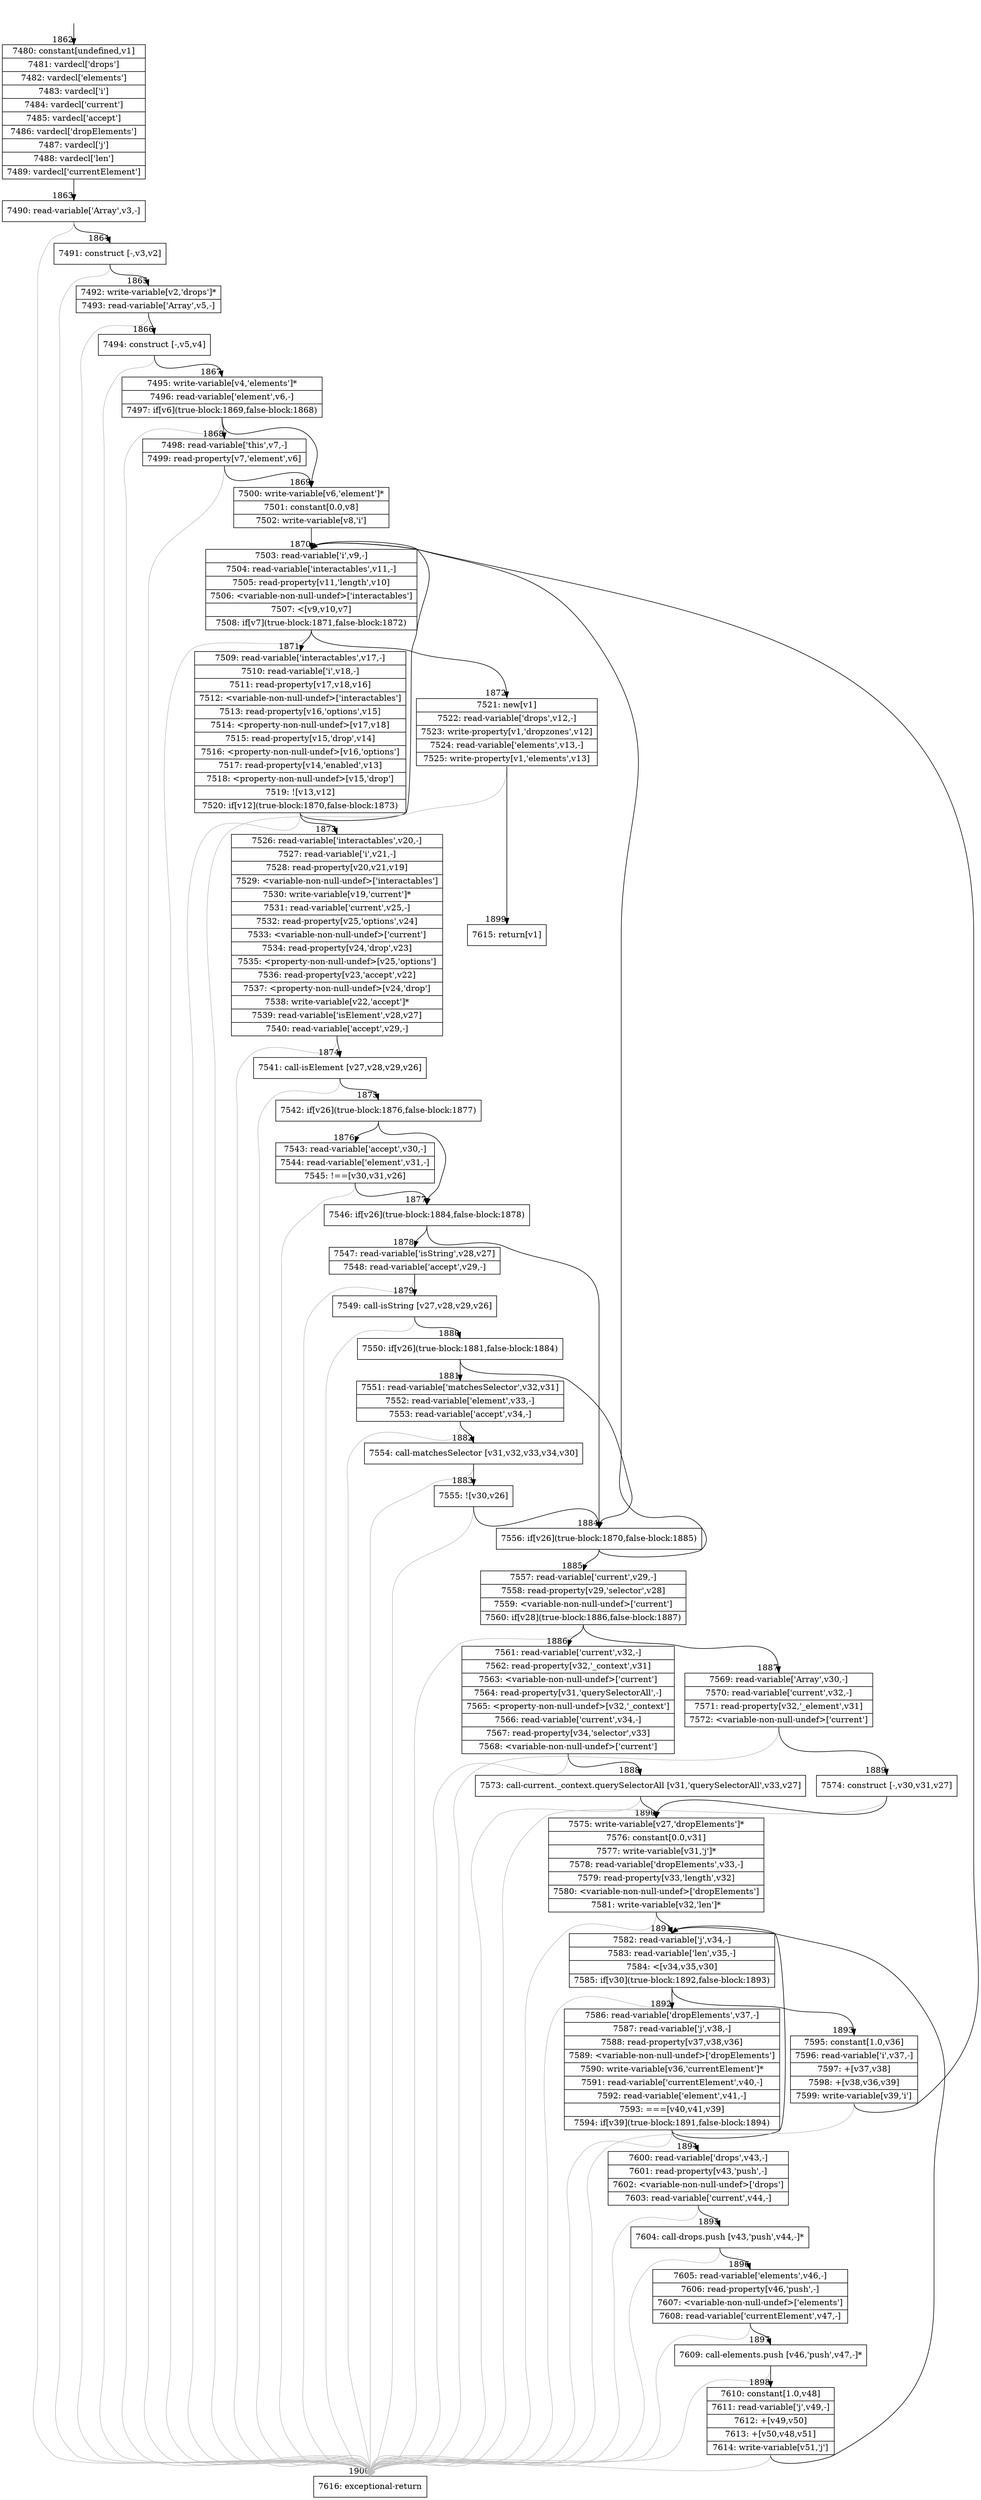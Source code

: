 digraph {
rankdir="TD"
BB_entry89[shape=none,label=""];
BB_entry89 -> BB1862 [tailport=s, headport=n, headlabel="    1862"]
BB1862 [shape=record label="{7480: constant[undefined,v1]|7481: vardecl['drops']|7482: vardecl['elements']|7483: vardecl['i']|7484: vardecl['current']|7485: vardecl['accept']|7486: vardecl['dropElements']|7487: vardecl['j']|7488: vardecl['len']|7489: vardecl['currentElement']}" ] 
BB1862 -> BB1863 [tailport=s, headport=n, headlabel="      1863"]
BB1863 [shape=record label="{7490: read-variable['Array',v3,-]}" ] 
BB1863 -> BB1864 [tailport=s, headport=n, headlabel="      1864"]
BB1863 -> BB1900 [tailport=s, headport=n, color=gray, headlabel="      1900"]
BB1864 [shape=record label="{7491: construct [-,v3,v2]}" ] 
BB1864 -> BB1865 [tailport=s, headport=n, headlabel="      1865"]
BB1864 -> BB1900 [tailport=s, headport=n, color=gray]
BB1865 [shape=record label="{7492: write-variable[v2,'drops']*|7493: read-variable['Array',v5,-]}" ] 
BB1865 -> BB1866 [tailport=s, headport=n, headlabel="      1866"]
BB1865 -> BB1900 [tailport=s, headport=n, color=gray]
BB1866 [shape=record label="{7494: construct [-,v5,v4]}" ] 
BB1866 -> BB1867 [tailport=s, headport=n, headlabel="      1867"]
BB1866 -> BB1900 [tailport=s, headport=n, color=gray]
BB1867 [shape=record label="{7495: write-variable[v4,'elements']*|7496: read-variable['element',v6,-]|7497: if[v6](true-block:1869,false-block:1868)}" ] 
BB1867 -> BB1869 [tailport=s, headport=n, headlabel="      1869"]
BB1867 -> BB1868 [tailport=s, headport=n, headlabel="      1868"]
BB1867 -> BB1900 [tailport=s, headport=n, color=gray]
BB1868 [shape=record label="{7498: read-variable['this',v7,-]|7499: read-property[v7,'element',v6]}" ] 
BB1868 -> BB1869 [tailport=s, headport=n]
BB1868 -> BB1900 [tailport=s, headport=n, color=gray]
BB1869 [shape=record label="{7500: write-variable[v6,'element']*|7501: constant[0.0,v8]|7502: write-variable[v8,'i']}" ] 
BB1869 -> BB1870 [tailport=s, headport=n, headlabel="      1870"]
BB1870 [shape=record label="{7503: read-variable['i',v9,-]|7504: read-variable['interactables',v11,-]|7505: read-property[v11,'length',v10]|7506: \<variable-non-null-undef\>['interactables']|7507: \<[v9,v10,v7]|7508: if[v7](true-block:1871,false-block:1872)}" ] 
BB1870 -> BB1871 [tailport=s, headport=n, headlabel="      1871"]
BB1870 -> BB1872 [tailport=s, headport=n, headlabel="      1872"]
BB1870 -> BB1900 [tailport=s, headport=n, color=gray]
BB1871 [shape=record label="{7509: read-variable['interactables',v17,-]|7510: read-variable['i',v18,-]|7511: read-property[v17,v18,v16]|7512: \<variable-non-null-undef\>['interactables']|7513: read-property[v16,'options',v15]|7514: \<property-non-null-undef\>[v17,v18]|7515: read-property[v15,'drop',v14]|7516: \<property-non-null-undef\>[v16,'options']|7517: read-property[v14,'enabled',v13]|7518: \<property-non-null-undef\>[v15,'drop']|7519: ![v13,v12]|7520: if[v12](true-block:1870,false-block:1873)}" ] 
BB1871 -> BB1870 [tailport=s, headport=n]
BB1871 -> BB1873 [tailport=s, headport=n, headlabel="      1873"]
BB1871 -> BB1900 [tailport=s, headport=n, color=gray]
BB1872 [shape=record label="{7521: new[v1]|7522: read-variable['drops',v12,-]|7523: write-property[v1,'dropzones',v12]|7524: read-variable['elements',v13,-]|7525: write-property[v1,'elements',v13]}" ] 
BB1872 -> BB1899 [tailport=s, headport=n, headlabel="      1899"]
BB1872 -> BB1900 [tailport=s, headport=n, color=gray]
BB1873 [shape=record label="{7526: read-variable['interactables',v20,-]|7527: read-variable['i',v21,-]|7528: read-property[v20,v21,v19]|7529: \<variable-non-null-undef\>['interactables']|7530: write-variable[v19,'current']*|7531: read-variable['current',v25,-]|7532: read-property[v25,'options',v24]|7533: \<variable-non-null-undef\>['current']|7534: read-property[v24,'drop',v23]|7535: \<property-non-null-undef\>[v25,'options']|7536: read-property[v23,'accept',v22]|7537: \<property-non-null-undef\>[v24,'drop']|7538: write-variable[v22,'accept']*|7539: read-variable['isElement',v28,v27]|7540: read-variable['accept',v29,-]}" ] 
BB1873 -> BB1874 [tailport=s, headport=n, headlabel="      1874"]
BB1873 -> BB1900 [tailport=s, headport=n, color=gray]
BB1874 [shape=record label="{7541: call-isElement [v27,v28,v29,v26]}" ] 
BB1874 -> BB1875 [tailport=s, headport=n, headlabel="      1875"]
BB1874 -> BB1900 [tailport=s, headport=n, color=gray]
BB1875 [shape=record label="{7542: if[v26](true-block:1876,false-block:1877)}" ] 
BB1875 -> BB1877 [tailport=s, headport=n, headlabel="      1877"]
BB1875 -> BB1876 [tailport=s, headport=n, headlabel="      1876"]
BB1876 [shape=record label="{7543: read-variable['accept',v30,-]|7544: read-variable['element',v31,-]|7545: !==[v30,v31,v26]}" ] 
BB1876 -> BB1877 [tailport=s, headport=n]
BB1876 -> BB1900 [tailport=s, headport=n, color=gray]
BB1877 [shape=record label="{7546: if[v26](true-block:1884,false-block:1878)}" ] 
BB1877 -> BB1884 [tailport=s, headport=n, headlabel="      1884"]
BB1877 -> BB1878 [tailport=s, headport=n, headlabel="      1878"]
BB1878 [shape=record label="{7547: read-variable['isString',v28,v27]|7548: read-variable['accept',v29,-]}" ] 
BB1878 -> BB1879 [tailport=s, headport=n, headlabel="      1879"]
BB1878 -> BB1900 [tailport=s, headport=n, color=gray]
BB1879 [shape=record label="{7549: call-isString [v27,v28,v29,v26]}" ] 
BB1879 -> BB1880 [tailport=s, headport=n, headlabel="      1880"]
BB1879 -> BB1900 [tailport=s, headport=n, color=gray]
BB1880 [shape=record label="{7550: if[v26](true-block:1881,false-block:1884)}" ] 
BB1880 -> BB1884 [tailport=s, headport=n]
BB1880 -> BB1881 [tailport=s, headport=n, headlabel="      1881"]
BB1881 [shape=record label="{7551: read-variable['matchesSelector',v32,v31]|7552: read-variable['element',v33,-]|7553: read-variable['accept',v34,-]}" ] 
BB1881 -> BB1882 [tailport=s, headport=n, headlabel="      1882"]
BB1881 -> BB1900 [tailport=s, headport=n, color=gray]
BB1882 [shape=record label="{7554: call-matchesSelector [v31,v32,v33,v34,v30]}" ] 
BB1882 -> BB1883 [tailport=s, headport=n, headlabel="      1883"]
BB1882 -> BB1900 [tailport=s, headport=n, color=gray]
BB1883 [shape=record label="{7555: ![v30,v26]}" ] 
BB1883 -> BB1884 [tailport=s, headport=n]
BB1883 -> BB1900 [tailport=s, headport=n, color=gray]
BB1884 [shape=record label="{7556: if[v26](true-block:1870,false-block:1885)}" ] 
BB1884 -> BB1870 [tailport=s, headport=n]
BB1884 -> BB1885 [tailport=s, headport=n, headlabel="      1885"]
BB1885 [shape=record label="{7557: read-variable['current',v29,-]|7558: read-property[v29,'selector',v28]|7559: \<variable-non-null-undef\>['current']|7560: if[v28](true-block:1886,false-block:1887)}" ] 
BB1885 -> BB1886 [tailport=s, headport=n, headlabel="      1886"]
BB1885 -> BB1887 [tailport=s, headport=n, headlabel="      1887"]
BB1885 -> BB1900 [tailport=s, headport=n, color=gray]
BB1886 [shape=record label="{7561: read-variable['current',v32,-]|7562: read-property[v32,'_context',v31]|7563: \<variable-non-null-undef\>['current']|7564: read-property[v31,'querySelectorAll',-]|7565: \<property-non-null-undef\>[v32,'_context']|7566: read-variable['current',v34,-]|7567: read-property[v34,'selector',v33]|7568: \<variable-non-null-undef\>['current']}" ] 
BB1886 -> BB1888 [tailport=s, headport=n, headlabel="      1888"]
BB1886 -> BB1900 [tailport=s, headport=n, color=gray]
BB1887 [shape=record label="{7569: read-variable['Array',v30,-]|7570: read-variable['current',v32,-]|7571: read-property[v32,'_element',v31]|7572: \<variable-non-null-undef\>['current']}" ] 
BB1887 -> BB1889 [tailport=s, headport=n, headlabel="      1889"]
BB1887 -> BB1900 [tailport=s, headport=n, color=gray]
BB1888 [shape=record label="{7573: call-current._context.querySelectorAll [v31,'querySelectorAll',v33,v27]}" ] 
BB1888 -> BB1890 [tailport=s, headport=n, headlabel="      1890"]
BB1888 -> BB1900 [tailport=s, headport=n, color=gray]
BB1889 [shape=record label="{7574: construct [-,v30,v31,v27]}" ] 
BB1889 -> BB1890 [tailport=s, headport=n]
BB1889 -> BB1900 [tailport=s, headport=n, color=gray]
BB1890 [shape=record label="{7575: write-variable[v27,'dropElements']*|7576: constant[0.0,v31]|7577: write-variable[v31,'j']*|7578: read-variable['dropElements',v33,-]|7579: read-property[v33,'length',v32]|7580: \<variable-non-null-undef\>['dropElements']|7581: write-variable[v32,'len']*}" ] 
BB1890 -> BB1891 [tailport=s, headport=n, headlabel="      1891"]
BB1890 -> BB1900 [tailport=s, headport=n, color=gray]
BB1891 [shape=record label="{7582: read-variable['j',v34,-]|7583: read-variable['len',v35,-]|7584: \<[v34,v35,v30]|7585: if[v30](true-block:1892,false-block:1893)}" ] 
BB1891 -> BB1892 [tailport=s, headport=n, headlabel="      1892"]
BB1891 -> BB1893 [tailport=s, headport=n, headlabel="      1893"]
BB1891 -> BB1900 [tailport=s, headport=n, color=gray]
BB1892 [shape=record label="{7586: read-variable['dropElements',v37,-]|7587: read-variable['j',v38,-]|7588: read-property[v37,v38,v36]|7589: \<variable-non-null-undef\>['dropElements']|7590: write-variable[v36,'currentElement']*|7591: read-variable['currentElement',v40,-]|7592: read-variable['element',v41,-]|7593: ===[v40,v41,v39]|7594: if[v39](true-block:1891,false-block:1894)}" ] 
BB1892 -> BB1891 [tailport=s, headport=n]
BB1892 -> BB1894 [tailport=s, headport=n, headlabel="      1894"]
BB1892 -> BB1900 [tailport=s, headport=n, color=gray]
BB1893 [shape=record label="{7595: constant[1.0,v36]|7596: read-variable['i',v37,-]|7597: +[v37,v38]|7598: +[v38,v36,v39]|7599: write-variable[v39,'i']}" ] 
BB1893 -> BB1870 [tailport=s, headport=n]
BB1893 -> BB1900 [tailport=s, headport=n, color=gray]
BB1894 [shape=record label="{7600: read-variable['drops',v43,-]|7601: read-property[v43,'push',-]|7602: \<variable-non-null-undef\>['drops']|7603: read-variable['current',v44,-]}" ] 
BB1894 -> BB1895 [tailport=s, headport=n, headlabel="      1895"]
BB1894 -> BB1900 [tailport=s, headport=n, color=gray]
BB1895 [shape=record label="{7604: call-drops.push [v43,'push',v44,-]*}" ] 
BB1895 -> BB1896 [tailport=s, headport=n, headlabel="      1896"]
BB1895 -> BB1900 [tailport=s, headport=n, color=gray]
BB1896 [shape=record label="{7605: read-variable['elements',v46,-]|7606: read-property[v46,'push',-]|7607: \<variable-non-null-undef\>['elements']|7608: read-variable['currentElement',v47,-]}" ] 
BB1896 -> BB1897 [tailport=s, headport=n, headlabel="      1897"]
BB1896 -> BB1900 [tailport=s, headport=n, color=gray]
BB1897 [shape=record label="{7609: call-elements.push [v46,'push',v47,-]*}" ] 
BB1897 -> BB1898 [tailport=s, headport=n, headlabel="      1898"]
BB1897 -> BB1900 [tailport=s, headport=n, color=gray]
BB1898 [shape=record label="{7610: constant[1.0,v48]|7611: read-variable['j',v49,-]|7612: +[v49,v50]|7613: +[v50,v48,v51]|7614: write-variable[v51,'j']}" ] 
BB1898 -> BB1891 [tailport=s, headport=n]
BB1898 -> BB1900 [tailport=s, headport=n, color=gray]
BB1899 [shape=record label="{7615: return[v1]}" ] 
BB1900 [shape=record label="{7616: exceptional-return}" ] 
//#$~ 2397
}
